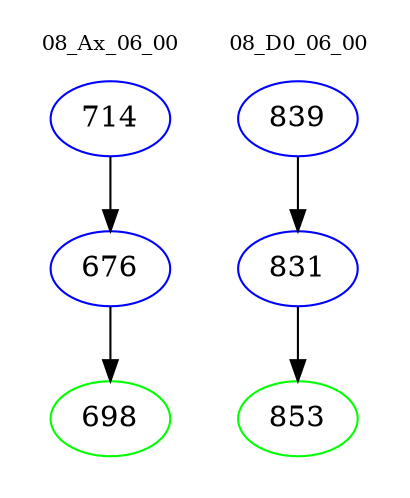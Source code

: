 digraph{
subgraph cluster_0 {
color = white
label = "08_Ax_06_00";
fontsize=10;
T0_714 [label="714", color="blue"]
T0_714 -> T0_676 [color="black"]
T0_676 [label="676", color="blue"]
T0_676 -> T0_698 [color="black"]
T0_698 [label="698", color="green"]
}
subgraph cluster_1 {
color = white
label = "08_D0_06_00";
fontsize=10;
T1_839 [label="839", color="blue"]
T1_839 -> T1_831 [color="black"]
T1_831 [label="831", color="blue"]
T1_831 -> T1_853 [color="black"]
T1_853 [label="853", color="green"]
}
}
